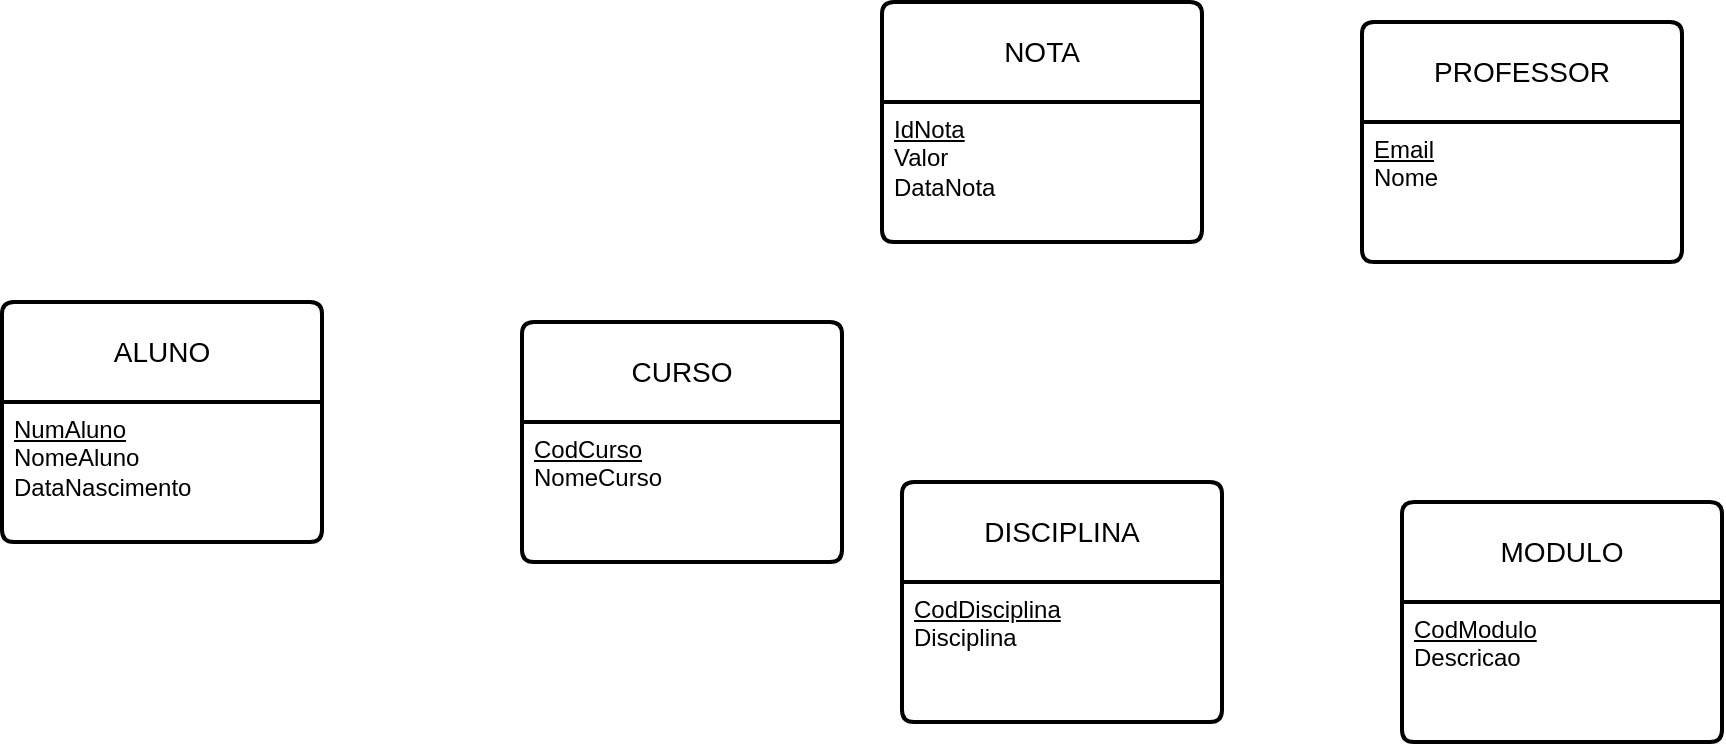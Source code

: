 <mxfile version="28.2.7">
  <diagram name="Página-1" id="Y6UcipXt3WbVuK55bRc3">
    <mxGraphModel dx="2013" dy="755" grid="1" gridSize="10" guides="1" tooltips="1" connect="1" arrows="1" fold="1" page="1" pageScale="1" pageWidth="827" pageHeight="1169" math="0" shadow="0">
      <root>
        <mxCell id="0" />
        <mxCell id="1" parent="0" />
        <mxCell id="K7fEcMI6iq_2AUcMG_aX-1" value="ALUNO" style="swimlane;childLayout=stackLayout;horizontal=1;startSize=50;horizontalStack=0;rounded=1;fontSize=14;fontStyle=0;strokeWidth=2;resizeParent=0;resizeLast=1;shadow=0;dashed=0;align=center;arcSize=4;whiteSpace=wrap;html=1;" parent="1" vertex="1">
          <mxGeometry x="-110" y="460" width="160" height="120" as="geometry" />
        </mxCell>
        <mxCell id="K7fEcMI6iq_2AUcMG_aX-2" value="&lt;u&gt;NumAluno&lt;/u&gt;&lt;div&gt;NomeAluno&lt;/div&gt;&lt;div&gt;DataNascimento&lt;/div&gt;" style="align=left;strokeColor=none;fillColor=none;spacingLeft=4;spacingRight=4;fontSize=12;verticalAlign=top;resizable=0;rotatable=0;part=1;html=1;whiteSpace=wrap;" parent="K7fEcMI6iq_2AUcMG_aX-1" vertex="1">
          <mxGeometry y="50" width="160" height="70" as="geometry" />
        </mxCell>
        <mxCell id="K7fEcMI6iq_2AUcMG_aX-3" value="NOTA" style="swimlane;childLayout=stackLayout;horizontal=1;startSize=50;horizontalStack=0;rounded=1;fontSize=14;fontStyle=0;strokeWidth=2;resizeParent=0;resizeLast=1;shadow=0;dashed=0;align=center;arcSize=4;whiteSpace=wrap;html=1;" parent="1" vertex="1">
          <mxGeometry x="330" y="310" width="160" height="120" as="geometry" />
        </mxCell>
        <mxCell id="K7fEcMI6iq_2AUcMG_aX-4" value="&lt;div&gt;&lt;u&gt;IdNota&lt;/u&gt;&lt;/div&gt;Valor&lt;div&gt;DataNota&lt;/div&gt;" style="align=left;strokeColor=none;fillColor=none;spacingLeft=4;spacingRight=4;fontSize=12;verticalAlign=top;resizable=0;rotatable=0;part=1;html=1;whiteSpace=wrap;" parent="K7fEcMI6iq_2AUcMG_aX-3" vertex="1">
          <mxGeometry y="50" width="160" height="70" as="geometry" />
        </mxCell>
        <mxCell id="K7fEcMI6iq_2AUcMG_aX-5" value="PROFESSOR" style="swimlane;childLayout=stackLayout;horizontal=1;startSize=50;horizontalStack=0;rounded=1;fontSize=14;fontStyle=0;strokeWidth=2;resizeParent=0;resizeLast=1;shadow=0;dashed=0;align=center;arcSize=4;whiteSpace=wrap;html=1;" parent="1" vertex="1">
          <mxGeometry x="570" y="320" width="160" height="120" as="geometry" />
        </mxCell>
        <mxCell id="K7fEcMI6iq_2AUcMG_aX-6" value="&lt;u&gt;Email&lt;/u&gt;&lt;div&gt;Nome&lt;/div&gt;" style="align=left;strokeColor=none;fillColor=none;spacingLeft=4;spacingRight=4;fontSize=12;verticalAlign=top;resizable=0;rotatable=0;part=1;html=1;whiteSpace=wrap;" parent="K7fEcMI6iq_2AUcMG_aX-5" vertex="1">
          <mxGeometry y="50" width="160" height="70" as="geometry" />
        </mxCell>
        <mxCell id="K7fEcMI6iq_2AUcMG_aX-7" value="CURSO" style="swimlane;childLayout=stackLayout;horizontal=1;startSize=50;horizontalStack=0;rounded=1;fontSize=14;fontStyle=0;strokeWidth=2;resizeParent=0;resizeLast=1;shadow=0;dashed=0;align=center;arcSize=4;whiteSpace=wrap;html=1;" parent="1" vertex="1">
          <mxGeometry x="150" y="470" width="160" height="120" as="geometry" />
        </mxCell>
        <mxCell id="K7fEcMI6iq_2AUcMG_aX-8" value="&lt;u&gt;CodCurso&lt;/u&gt;&lt;div&gt;NomeCurso&lt;/div&gt;" style="align=left;strokeColor=none;fillColor=none;spacingLeft=4;spacingRight=4;fontSize=12;verticalAlign=top;resizable=0;rotatable=0;part=1;html=1;whiteSpace=wrap;" parent="K7fEcMI6iq_2AUcMG_aX-7" vertex="1">
          <mxGeometry y="50" width="160" height="70" as="geometry" />
        </mxCell>
        <mxCell id="K7fEcMI6iq_2AUcMG_aX-9" value="DISCIPLINA" style="swimlane;childLayout=stackLayout;horizontal=1;startSize=50;horizontalStack=0;rounded=1;fontSize=14;fontStyle=0;strokeWidth=2;resizeParent=0;resizeLast=1;shadow=0;dashed=0;align=center;arcSize=4;whiteSpace=wrap;html=1;" parent="1" vertex="1">
          <mxGeometry x="340" y="550" width="160" height="120" as="geometry" />
        </mxCell>
        <mxCell id="K7fEcMI6iq_2AUcMG_aX-10" value="&lt;u&gt;CodDisciplina&lt;/u&gt;&lt;div&gt;Disciplina&lt;/div&gt;" style="align=left;strokeColor=none;fillColor=none;spacingLeft=4;spacingRight=4;fontSize=12;verticalAlign=top;resizable=0;rotatable=0;part=1;html=1;whiteSpace=wrap;" parent="K7fEcMI6iq_2AUcMG_aX-9" vertex="1">
          <mxGeometry y="50" width="160" height="70" as="geometry" />
        </mxCell>
        <mxCell id="K7fEcMI6iq_2AUcMG_aX-11" value="MODULO" style="swimlane;childLayout=stackLayout;horizontal=1;startSize=50;horizontalStack=0;rounded=1;fontSize=14;fontStyle=0;strokeWidth=2;resizeParent=0;resizeLast=1;shadow=0;dashed=0;align=center;arcSize=4;whiteSpace=wrap;html=1;" parent="1" vertex="1">
          <mxGeometry x="590" y="560" width="160" height="120" as="geometry" />
        </mxCell>
        <mxCell id="K7fEcMI6iq_2AUcMG_aX-12" value="&lt;u&gt;CodModulo&lt;/u&gt;&lt;div&gt;Descricao&lt;/div&gt;" style="align=left;strokeColor=none;fillColor=none;spacingLeft=4;spacingRight=4;fontSize=12;verticalAlign=top;resizable=0;rotatable=0;part=1;html=1;whiteSpace=wrap;" parent="K7fEcMI6iq_2AUcMG_aX-11" vertex="1">
          <mxGeometry y="50" width="160" height="70" as="geometry" />
        </mxCell>
      </root>
    </mxGraphModel>
  </diagram>
</mxfile>
